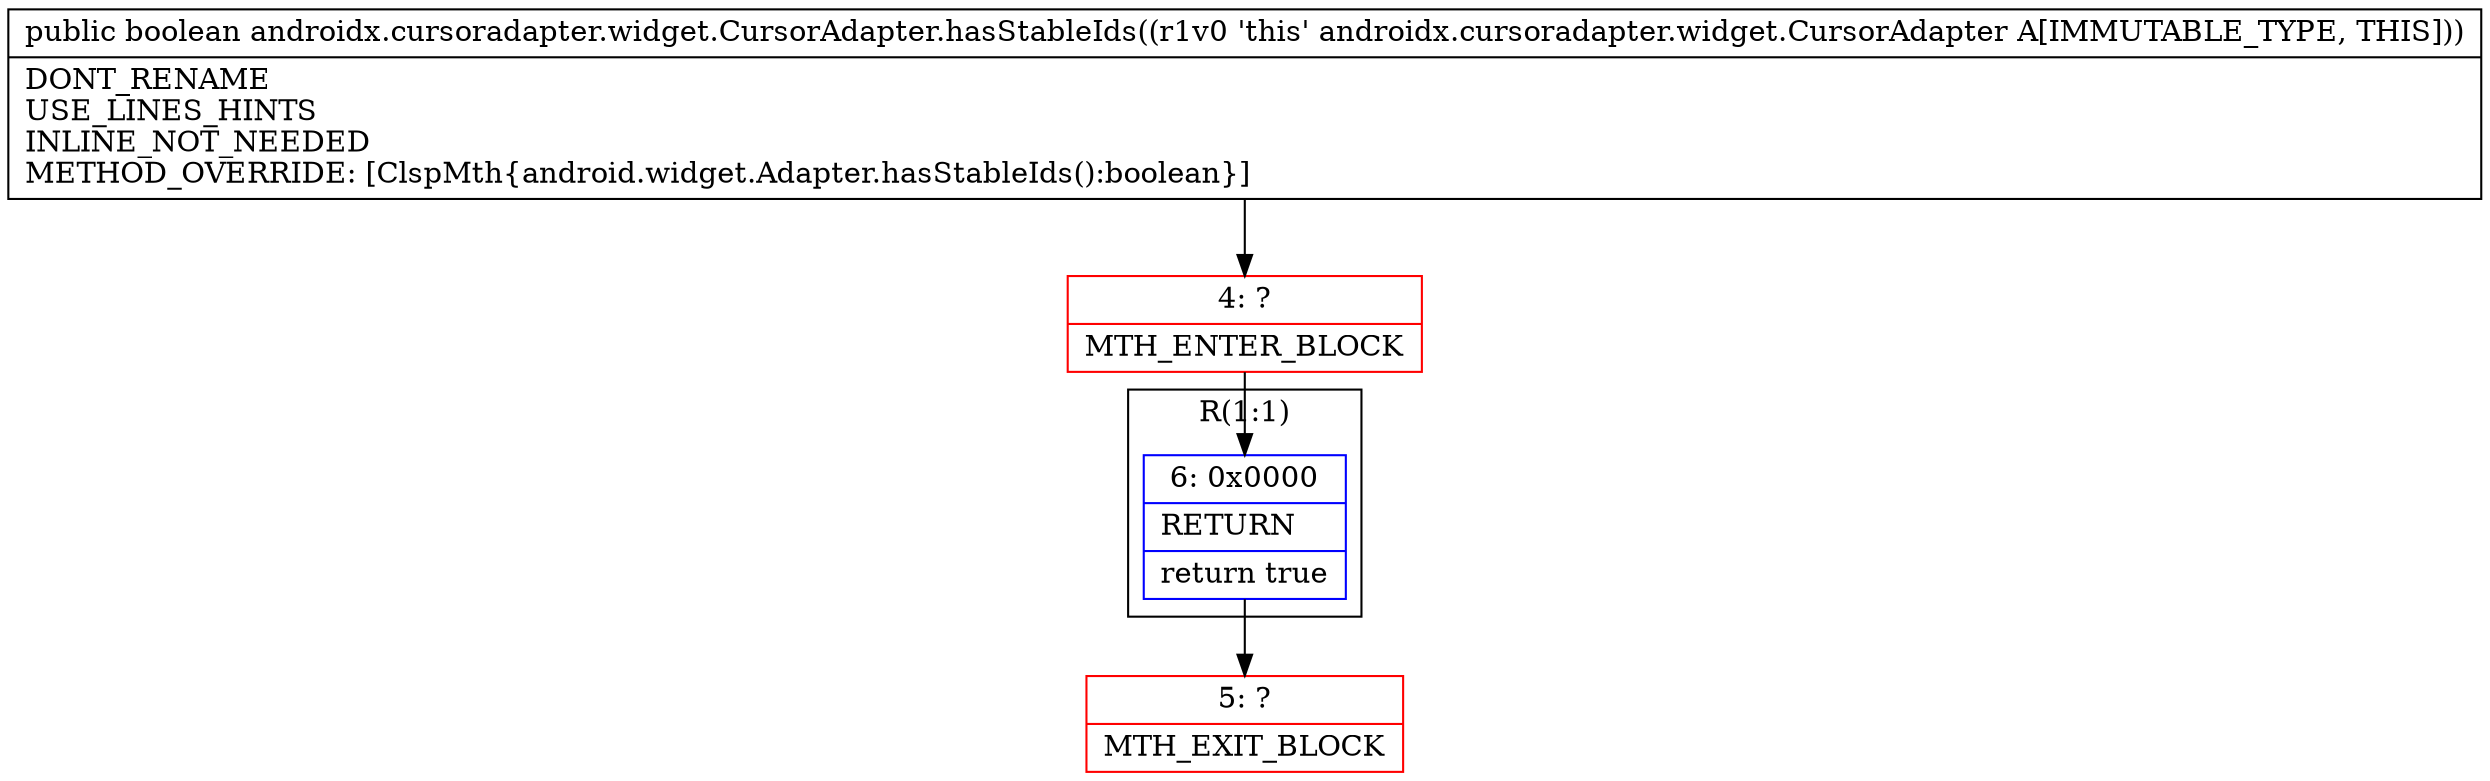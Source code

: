 digraph "CFG forandroidx.cursoradapter.widget.CursorAdapter.hasStableIds()Z" {
subgraph cluster_Region_1050686265 {
label = "R(1:1)";
node [shape=record,color=blue];
Node_6 [shape=record,label="{6\:\ 0x0000|RETURN\l|return true\l}"];
}
Node_4 [shape=record,color=red,label="{4\:\ ?|MTH_ENTER_BLOCK\l}"];
Node_5 [shape=record,color=red,label="{5\:\ ?|MTH_EXIT_BLOCK\l}"];
MethodNode[shape=record,label="{public boolean androidx.cursoradapter.widget.CursorAdapter.hasStableIds((r1v0 'this' androidx.cursoradapter.widget.CursorAdapter A[IMMUTABLE_TYPE, THIS]))  | DONT_RENAME\lUSE_LINES_HINTS\lINLINE_NOT_NEEDED\lMETHOD_OVERRIDE: [ClspMth\{android.widget.Adapter.hasStableIds():boolean\}]\l}"];
MethodNode -> Node_4;Node_6 -> Node_5;
Node_4 -> Node_6;
}

